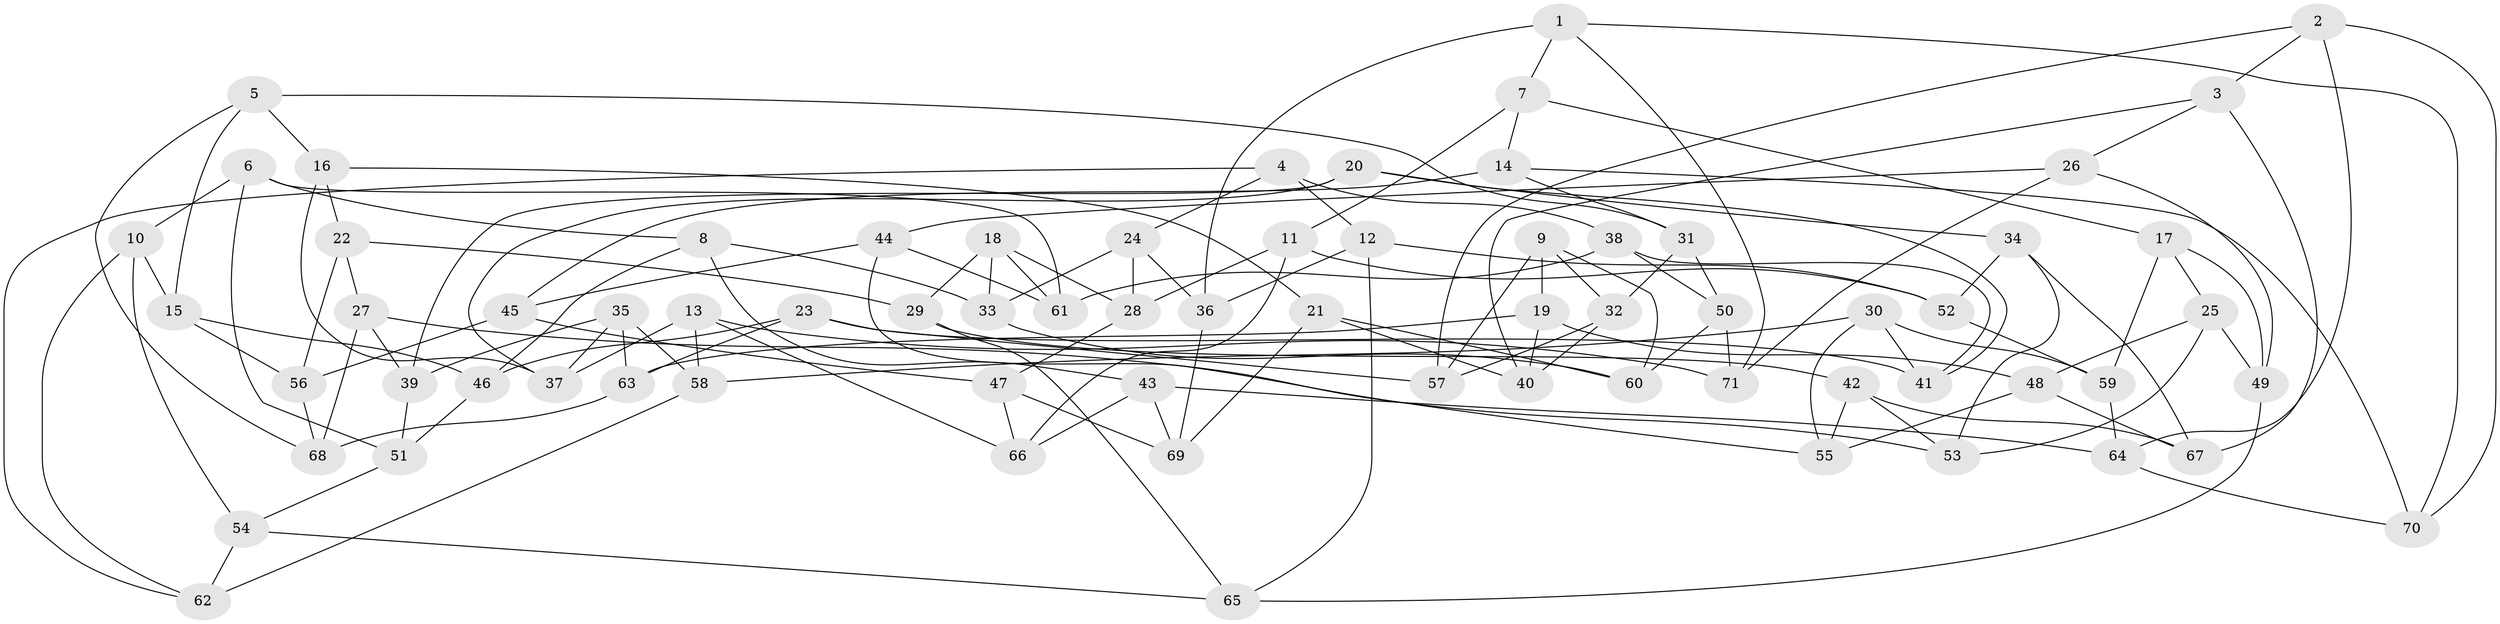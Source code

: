 // coarse degree distribution, {6: 0.4482758620689655, 5: 0.3448275862068966, 3: 0.034482758620689655, 4: 0.06896551724137931, 7: 0.10344827586206896}
// Generated by graph-tools (version 1.1) at 2025/38/03/04/25 23:38:16]
// undirected, 71 vertices, 142 edges
graph export_dot {
  node [color=gray90,style=filled];
  1;
  2;
  3;
  4;
  5;
  6;
  7;
  8;
  9;
  10;
  11;
  12;
  13;
  14;
  15;
  16;
  17;
  18;
  19;
  20;
  21;
  22;
  23;
  24;
  25;
  26;
  27;
  28;
  29;
  30;
  31;
  32;
  33;
  34;
  35;
  36;
  37;
  38;
  39;
  40;
  41;
  42;
  43;
  44;
  45;
  46;
  47;
  48;
  49;
  50;
  51;
  52;
  53;
  54;
  55;
  56;
  57;
  58;
  59;
  60;
  61;
  62;
  63;
  64;
  65;
  66;
  67;
  68;
  69;
  70;
  71;
  1 -- 70;
  1 -- 71;
  1 -- 7;
  1 -- 36;
  2 -- 64;
  2 -- 3;
  2 -- 57;
  2 -- 70;
  3 -- 67;
  3 -- 40;
  3 -- 26;
  4 -- 12;
  4 -- 24;
  4 -- 38;
  4 -- 62;
  5 -- 68;
  5 -- 31;
  5 -- 15;
  5 -- 16;
  6 -- 8;
  6 -- 51;
  6 -- 10;
  6 -- 61;
  7 -- 11;
  7 -- 14;
  7 -- 17;
  8 -- 43;
  8 -- 33;
  8 -- 46;
  9 -- 32;
  9 -- 60;
  9 -- 19;
  9 -- 57;
  10 -- 62;
  10 -- 54;
  10 -- 15;
  11 -- 52;
  11 -- 66;
  11 -- 28;
  12 -- 65;
  12 -- 36;
  12 -- 52;
  13 -- 37;
  13 -- 71;
  13 -- 66;
  13 -- 58;
  14 -- 45;
  14 -- 70;
  14 -- 31;
  15 -- 56;
  15 -- 46;
  16 -- 22;
  16 -- 21;
  16 -- 37;
  17 -- 59;
  17 -- 49;
  17 -- 25;
  18 -- 28;
  18 -- 61;
  18 -- 29;
  18 -- 33;
  19 -- 63;
  19 -- 48;
  19 -- 40;
  20 -- 37;
  20 -- 39;
  20 -- 41;
  20 -- 34;
  21 -- 40;
  21 -- 69;
  21 -- 60;
  22 -- 29;
  22 -- 27;
  22 -- 56;
  23 -- 57;
  23 -- 63;
  23 -- 41;
  23 -- 46;
  24 -- 28;
  24 -- 33;
  24 -- 36;
  25 -- 48;
  25 -- 53;
  25 -- 49;
  26 -- 44;
  26 -- 71;
  26 -- 49;
  27 -- 39;
  27 -- 68;
  27 -- 53;
  28 -- 47;
  29 -- 42;
  29 -- 65;
  30 -- 41;
  30 -- 58;
  30 -- 55;
  30 -- 59;
  31 -- 50;
  31 -- 32;
  32 -- 57;
  32 -- 40;
  33 -- 60;
  34 -- 52;
  34 -- 53;
  34 -- 67;
  35 -- 63;
  35 -- 39;
  35 -- 37;
  35 -- 58;
  36 -- 69;
  38 -- 50;
  38 -- 41;
  38 -- 61;
  39 -- 51;
  42 -- 67;
  42 -- 55;
  42 -- 53;
  43 -- 64;
  43 -- 66;
  43 -- 69;
  44 -- 61;
  44 -- 55;
  44 -- 45;
  45 -- 56;
  45 -- 47;
  46 -- 51;
  47 -- 66;
  47 -- 69;
  48 -- 67;
  48 -- 55;
  49 -- 65;
  50 -- 71;
  50 -- 60;
  51 -- 54;
  52 -- 59;
  54 -- 62;
  54 -- 65;
  56 -- 68;
  58 -- 62;
  59 -- 64;
  63 -- 68;
  64 -- 70;
}
